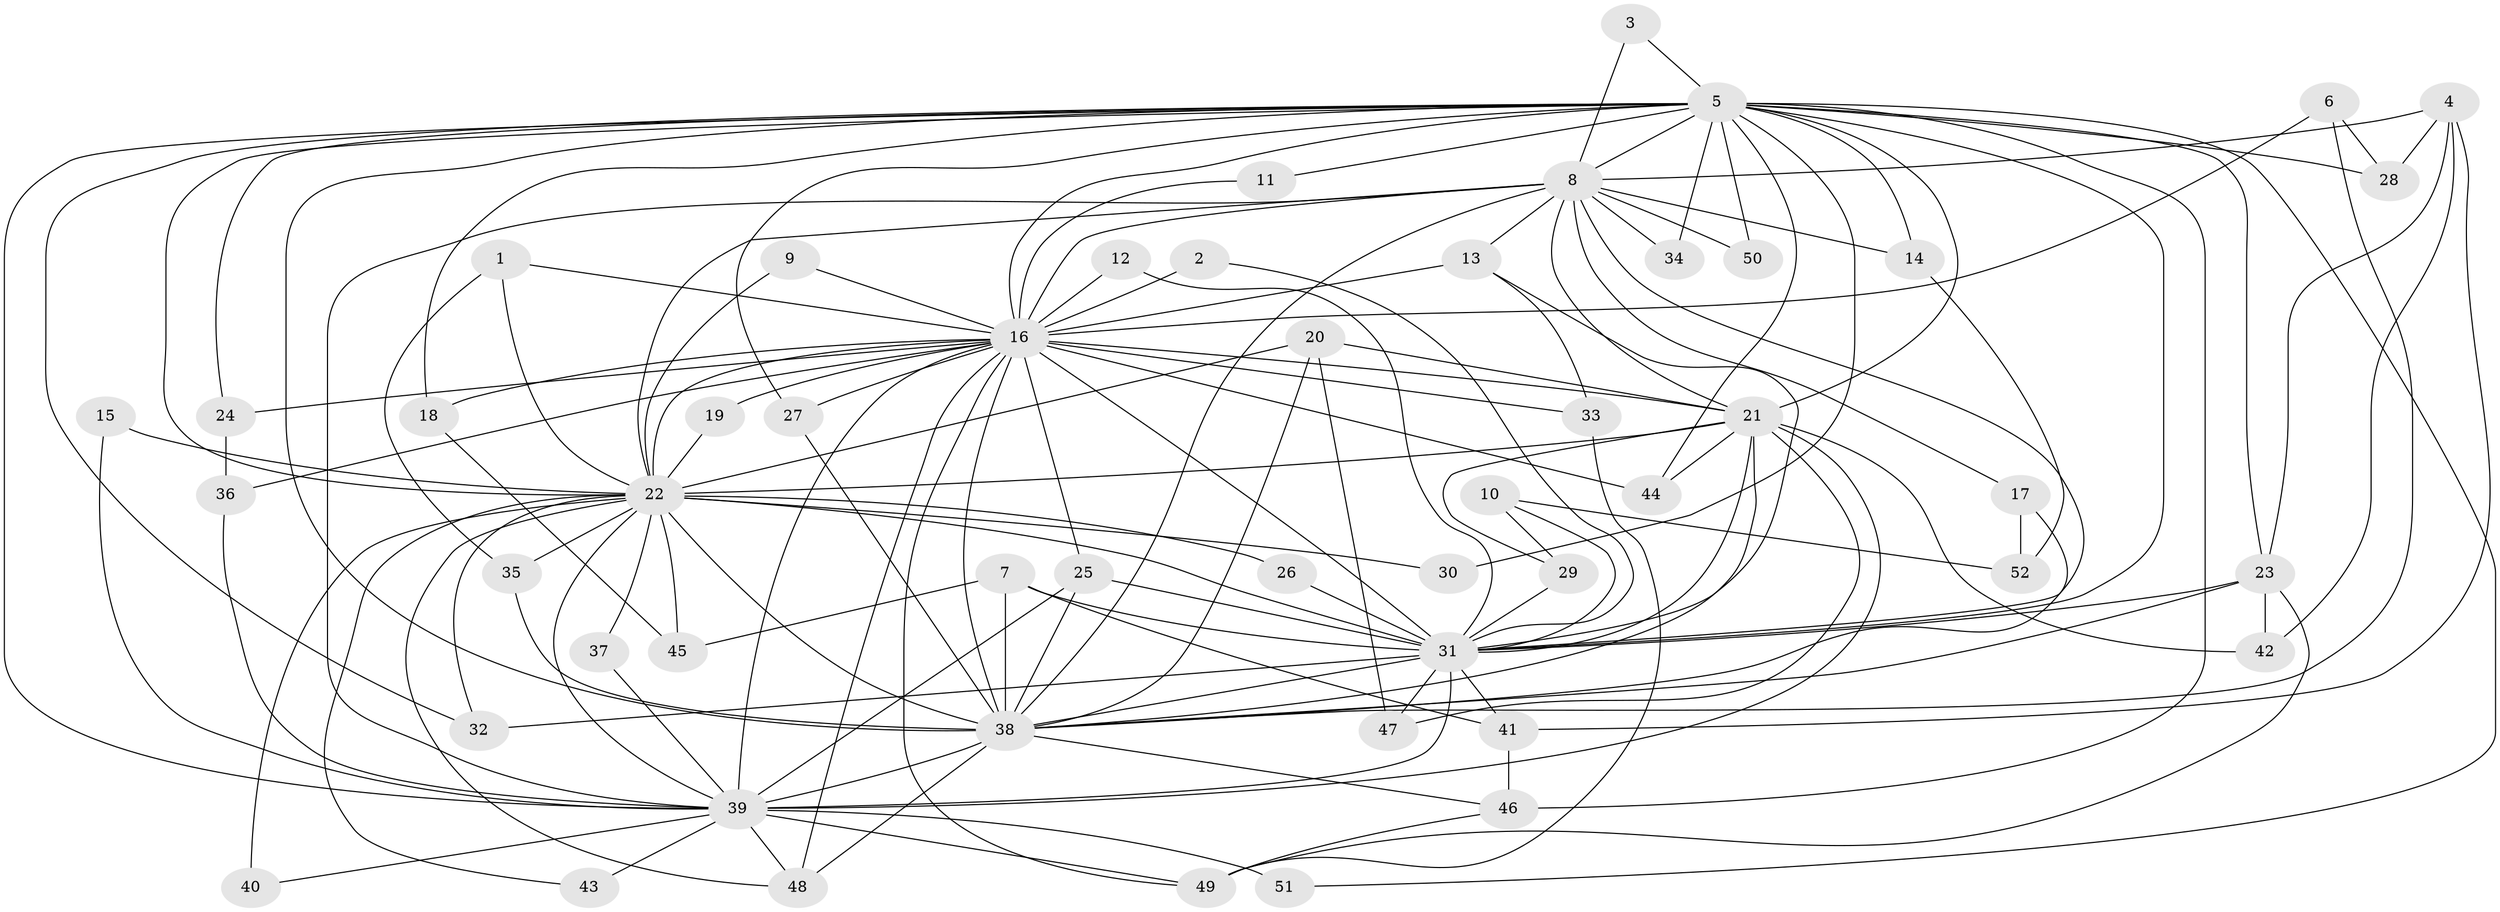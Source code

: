 // original degree distribution, {25: 0.019417475728155338, 12: 0.009708737864077669, 16: 0.009708737864077669, 17: 0.009708737864077669, 23: 0.009708737864077669, 19: 0.009708737864077669, 34: 0.009708737864077669, 31: 0.009708737864077669, 18: 0.009708737864077669, 3: 0.23300970873786409, 2: 0.5436893203883495, 4: 0.08737864077669903, 5: 0.02912621359223301, 7: 0.009708737864077669}
// Generated by graph-tools (version 1.1) at 2025/01/03/09/25 03:01:24]
// undirected, 52 vertices, 138 edges
graph export_dot {
graph [start="1"]
  node [color=gray90,style=filled];
  1;
  2;
  3;
  4;
  5;
  6;
  7;
  8;
  9;
  10;
  11;
  12;
  13;
  14;
  15;
  16;
  17;
  18;
  19;
  20;
  21;
  22;
  23;
  24;
  25;
  26;
  27;
  28;
  29;
  30;
  31;
  32;
  33;
  34;
  35;
  36;
  37;
  38;
  39;
  40;
  41;
  42;
  43;
  44;
  45;
  46;
  47;
  48;
  49;
  50;
  51;
  52;
  1 -- 16 [weight=1.0];
  1 -- 22 [weight=1.0];
  1 -- 35 [weight=1.0];
  2 -- 16 [weight=1.0];
  2 -- 31 [weight=1.0];
  3 -- 5 [weight=1.0];
  3 -- 8 [weight=1.0];
  4 -- 8 [weight=1.0];
  4 -- 23 [weight=1.0];
  4 -- 28 [weight=1.0];
  4 -- 41 [weight=1.0];
  4 -- 42 [weight=1.0];
  5 -- 8 [weight=1.0];
  5 -- 11 [weight=1.0];
  5 -- 14 [weight=1.0];
  5 -- 16 [weight=1.0];
  5 -- 18 [weight=1.0];
  5 -- 21 [weight=2.0];
  5 -- 22 [weight=1.0];
  5 -- 23 [weight=1.0];
  5 -- 24 [weight=1.0];
  5 -- 27 [weight=1.0];
  5 -- 28 [weight=1.0];
  5 -- 30 [weight=2.0];
  5 -- 31 [weight=3.0];
  5 -- 32 [weight=1.0];
  5 -- 34 [weight=1.0];
  5 -- 38 [weight=3.0];
  5 -- 39 [weight=2.0];
  5 -- 44 [weight=1.0];
  5 -- 46 [weight=2.0];
  5 -- 50 [weight=1.0];
  5 -- 51 [weight=1.0];
  6 -- 16 [weight=1.0];
  6 -- 28 [weight=1.0];
  6 -- 38 [weight=1.0];
  7 -- 31 [weight=1.0];
  7 -- 38 [weight=1.0];
  7 -- 41 [weight=1.0];
  7 -- 45 [weight=1.0];
  8 -- 13 [weight=2.0];
  8 -- 14 [weight=1.0];
  8 -- 16 [weight=3.0];
  8 -- 17 [weight=1.0];
  8 -- 21 [weight=1.0];
  8 -- 22 [weight=1.0];
  8 -- 31 [weight=3.0];
  8 -- 34 [weight=1.0];
  8 -- 38 [weight=1.0];
  8 -- 39 [weight=1.0];
  8 -- 50 [weight=1.0];
  9 -- 16 [weight=1.0];
  9 -- 22 [weight=1.0];
  10 -- 29 [weight=1.0];
  10 -- 31 [weight=2.0];
  10 -- 52 [weight=1.0];
  11 -- 16 [weight=1.0];
  12 -- 16 [weight=1.0];
  12 -- 31 [weight=1.0];
  13 -- 16 [weight=1.0];
  13 -- 31 [weight=1.0];
  13 -- 33 [weight=1.0];
  14 -- 52 [weight=1.0];
  15 -- 22 [weight=1.0];
  15 -- 39 [weight=1.0];
  16 -- 18 [weight=1.0];
  16 -- 19 [weight=1.0];
  16 -- 21 [weight=2.0];
  16 -- 22 [weight=1.0];
  16 -- 24 [weight=1.0];
  16 -- 25 [weight=1.0];
  16 -- 27 [weight=1.0];
  16 -- 31 [weight=3.0];
  16 -- 33 [weight=2.0];
  16 -- 36 [weight=1.0];
  16 -- 38 [weight=2.0];
  16 -- 39 [weight=4.0];
  16 -- 44 [weight=1.0];
  16 -- 48 [weight=1.0];
  16 -- 49 [weight=1.0];
  17 -- 38 [weight=1.0];
  17 -- 52 [weight=1.0];
  18 -- 45 [weight=1.0];
  19 -- 22 [weight=1.0];
  20 -- 21 [weight=1.0];
  20 -- 22 [weight=1.0];
  20 -- 38 [weight=1.0];
  20 -- 47 [weight=1.0];
  21 -- 22 [weight=1.0];
  21 -- 29 [weight=1.0];
  21 -- 31 [weight=3.0];
  21 -- 38 [weight=1.0];
  21 -- 39 [weight=1.0];
  21 -- 42 [weight=1.0];
  21 -- 44 [weight=1.0];
  21 -- 47 [weight=1.0];
  22 -- 26 [weight=1.0];
  22 -- 30 [weight=1.0];
  22 -- 31 [weight=3.0];
  22 -- 32 [weight=1.0];
  22 -- 35 [weight=1.0];
  22 -- 37 [weight=1.0];
  22 -- 38 [weight=3.0];
  22 -- 39 [weight=1.0];
  22 -- 40 [weight=1.0];
  22 -- 43 [weight=1.0];
  22 -- 45 [weight=1.0];
  22 -- 48 [weight=1.0];
  23 -- 31 [weight=3.0];
  23 -- 38 [weight=1.0];
  23 -- 42 [weight=1.0];
  23 -- 49 [weight=1.0];
  24 -- 36 [weight=1.0];
  25 -- 31 [weight=1.0];
  25 -- 38 [weight=1.0];
  25 -- 39 [weight=1.0];
  26 -- 31 [weight=2.0];
  27 -- 38 [weight=1.0];
  29 -- 31 [weight=1.0];
  31 -- 32 [weight=3.0];
  31 -- 38 [weight=3.0];
  31 -- 39 [weight=3.0];
  31 -- 41 [weight=1.0];
  31 -- 47 [weight=1.0];
  33 -- 49 [weight=1.0];
  35 -- 38 [weight=1.0];
  36 -- 39 [weight=1.0];
  37 -- 39 [weight=1.0];
  38 -- 39 [weight=1.0];
  38 -- 46 [weight=1.0];
  38 -- 48 [weight=2.0];
  39 -- 40 [weight=1.0];
  39 -- 43 [weight=1.0];
  39 -- 48 [weight=1.0];
  39 -- 49 [weight=1.0];
  39 -- 51 [weight=2.0];
  41 -- 46 [weight=1.0];
  46 -- 49 [weight=1.0];
}
